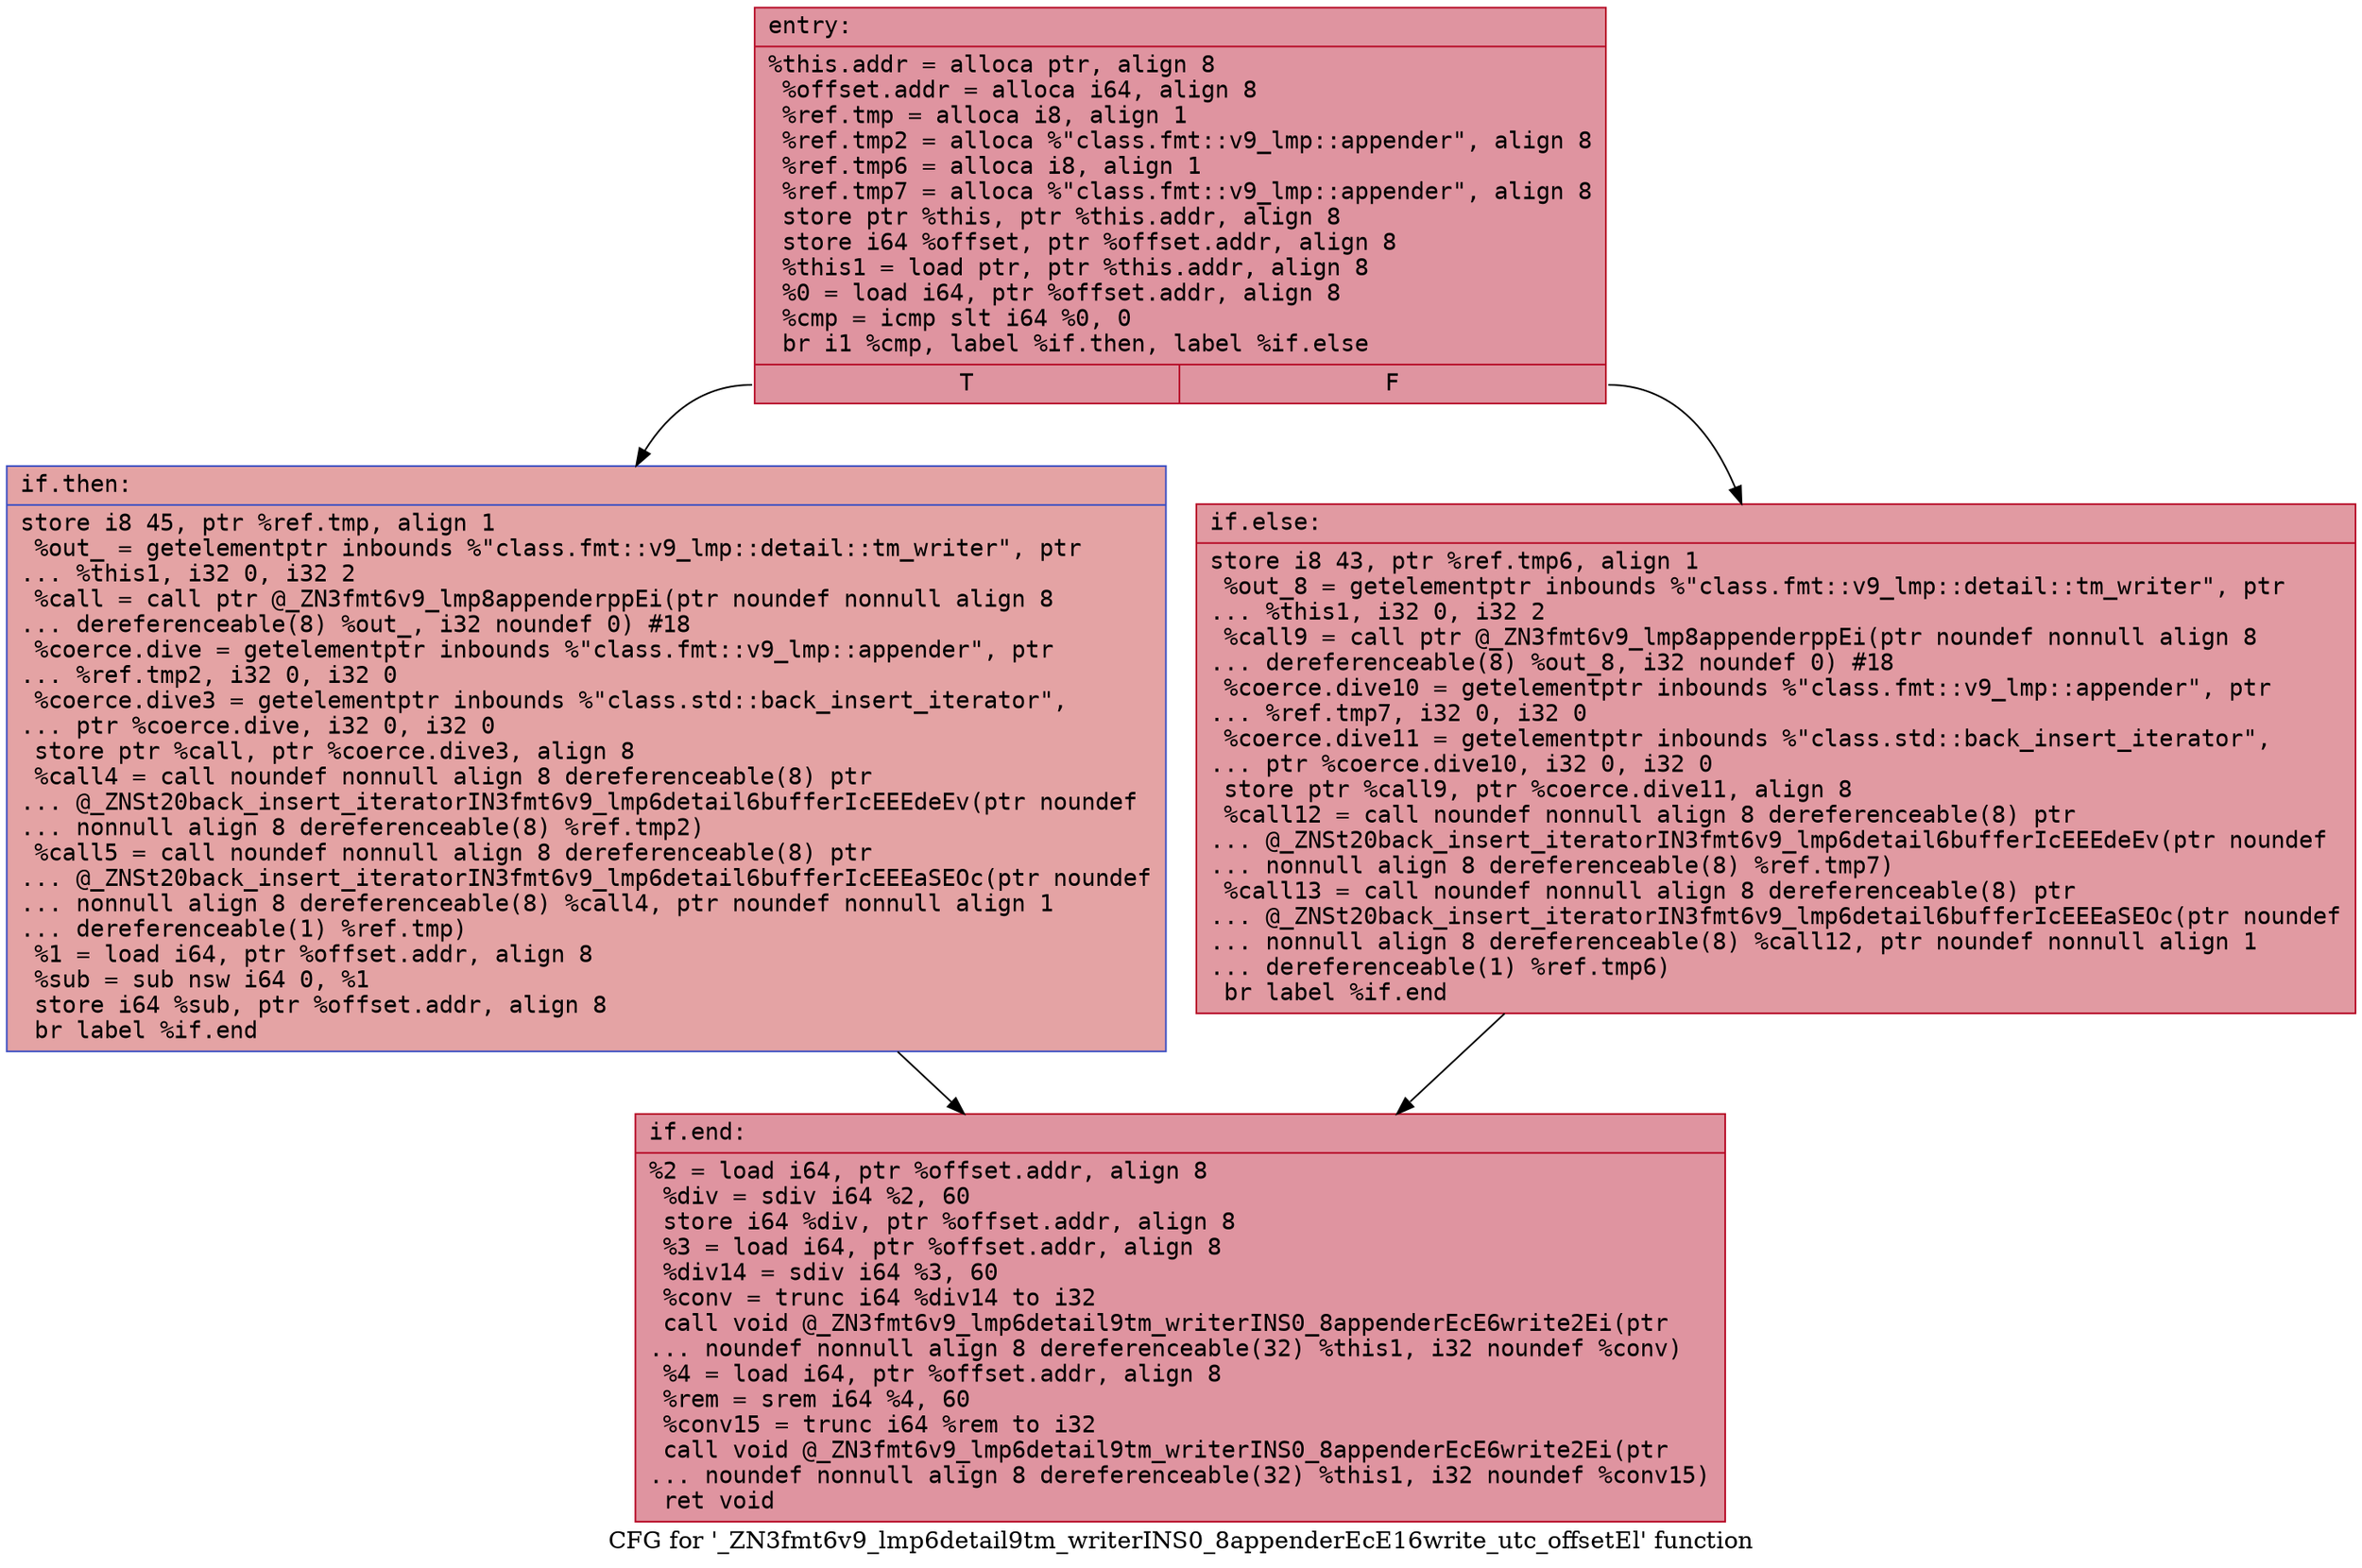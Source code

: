 digraph "CFG for '_ZN3fmt6v9_lmp6detail9tm_writerINS0_8appenderEcE16write_utc_offsetEl' function" {
	label="CFG for '_ZN3fmt6v9_lmp6detail9tm_writerINS0_8appenderEcE16write_utc_offsetEl' function";

	Node0x5584169f51a0 [shape=record,color="#b70d28ff", style=filled, fillcolor="#b70d2870" fontname="Courier",label="{entry:\l|  %this.addr = alloca ptr, align 8\l  %offset.addr = alloca i64, align 8\l  %ref.tmp = alloca i8, align 1\l  %ref.tmp2 = alloca %\"class.fmt::v9_lmp::appender\", align 8\l  %ref.tmp6 = alloca i8, align 1\l  %ref.tmp7 = alloca %\"class.fmt::v9_lmp::appender\", align 8\l  store ptr %this, ptr %this.addr, align 8\l  store i64 %offset, ptr %offset.addr, align 8\l  %this1 = load ptr, ptr %this.addr, align 8\l  %0 = load i64, ptr %offset.addr, align 8\l  %cmp = icmp slt i64 %0, 0\l  br i1 %cmp, label %if.then, label %if.else\l|{<s0>T|<s1>F}}"];
	Node0x5584169f51a0:s0 -> Node0x5584169f51f0[tooltip="entry -> if.then\nProbability 37.50%" ];
	Node0x5584169f51a0:s1 -> Node0x5584169f5ba0[tooltip="entry -> if.else\nProbability 62.50%" ];
	Node0x5584169f51f0 [shape=record,color="#3d50c3ff", style=filled, fillcolor="#c32e3170" fontname="Courier",label="{if.then:\l|  store i8 45, ptr %ref.tmp, align 1\l  %out_ = getelementptr inbounds %\"class.fmt::v9_lmp::detail::tm_writer\", ptr\l... %this1, i32 0, i32 2\l  %call = call ptr @_ZN3fmt6v9_lmp8appenderppEi(ptr noundef nonnull align 8\l... dereferenceable(8) %out_, i32 noundef 0) #18\l  %coerce.dive = getelementptr inbounds %\"class.fmt::v9_lmp::appender\", ptr\l... %ref.tmp2, i32 0, i32 0\l  %coerce.dive3 = getelementptr inbounds %\"class.std::back_insert_iterator\",\l... ptr %coerce.dive, i32 0, i32 0\l  store ptr %call, ptr %coerce.dive3, align 8\l  %call4 = call noundef nonnull align 8 dereferenceable(8) ptr\l... @_ZNSt20back_insert_iteratorIN3fmt6v9_lmp6detail6bufferIcEEEdeEv(ptr noundef\l... nonnull align 8 dereferenceable(8) %ref.tmp2)\l  %call5 = call noundef nonnull align 8 dereferenceable(8) ptr\l... @_ZNSt20back_insert_iteratorIN3fmt6v9_lmp6detail6bufferIcEEEaSEOc(ptr noundef\l... nonnull align 8 dereferenceable(8) %call4, ptr noundef nonnull align 1\l... dereferenceable(1) %ref.tmp)\l  %1 = load i64, ptr %offset.addr, align 8\l  %sub = sub nsw i64 0, %1\l  store i64 %sub, ptr %offset.addr, align 8\l  br label %if.end\l}"];
	Node0x5584169f51f0 -> Node0x5584169f62b0[tooltip="if.then -> if.end\nProbability 100.00%" ];
	Node0x5584169f5ba0 [shape=record,color="#b70d28ff", style=filled, fillcolor="#bb1b2c70" fontname="Courier",label="{if.else:\l|  store i8 43, ptr %ref.tmp6, align 1\l  %out_8 = getelementptr inbounds %\"class.fmt::v9_lmp::detail::tm_writer\", ptr\l... %this1, i32 0, i32 2\l  %call9 = call ptr @_ZN3fmt6v9_lmp8appenderppEi(ptr noundef nonnull align 8\l... dereferenceable(8) %out_8, i32 noundef 0) #18\l  %coerce.dive10 = getelementptr inbounds %\"class.fmt::v9_lmp::appender\", ptr\l... %ref.tmp7, i32 0, i32 0\l  %coerce.dive11 = getelementptr inbounds %\"class.std::back_insert_iterator\",\l... ptr %coerce.dive10, i32 0, i32 0\l  store ptr %call9, ptr %coerce.dive11, align 8\l  %call12 = call noundef nonnull align 8 dereferenceable(8) ptr\l... @_ZNSt20back_insert_iteratorIN3fmt6v9_lmp6detail6bufferIcEEEdeEv(ptr noundef\l... nonnull align 8 dereferenceable(8) %ref.tmp7)\l  %call13 = call noundef nonnull align 8 dereferenceable(8) ptr\l... @_ZNSt20back_insert_iteratorIN3fmt6v9_lmp6detail6bufferIcEEEaSEOc(ptr noundef\l... nonnull align 8 dereferenceable(8) %call12, ptr noundef nonnull align 1\l... dereferenceable(1) %ref.tmp6)\l  br label %if.end\l}"];
	Node0x5584169f5ba0 -> Node0x5584169f62b0[tooltip="if.else -> if.end\nProbability 100.00%" ];
	Node0x5584169f62b0 [shape=record,color="#b70d28ff", style=filled, fillcolor="#b70d2870" fontname="Courier",label="{if.end:\l|  %2 = load i64, ptr %offset.addr, align 8\l  %div = sdiv i64 %2, 60\l  store i64 %div, ptr %offset.addr, align 8\l  %3 = load i64, ptr %offset.addr, align 8\l  %div14 = sdiv i64 %3, 60\l  %conv = trunc i64 %div14 to i32\l  call void @_ZN3fmt6v9_lmp6detail9tm_writerINS0_8appenderEcE6write2Ei(ptr\l... noundef nonnull align 8 dereferenceable(32) %this1, i32 noundef %conv)\l  %4 = load i64, ptr %offset.addr, align 8\l  %rem = srem i64 %4, 60\l  %conv15 = trunc i64 %rem to i32\l  call void @_ZN3fmt6v9_lmp6detail9tm_writerINS0_8appenderEcE6write2Ei(ptr\l... noundef nonnull align 8 dereferenceable(32) %this1, i32 noundef %conv15)\l  ret void\l}"];
}
